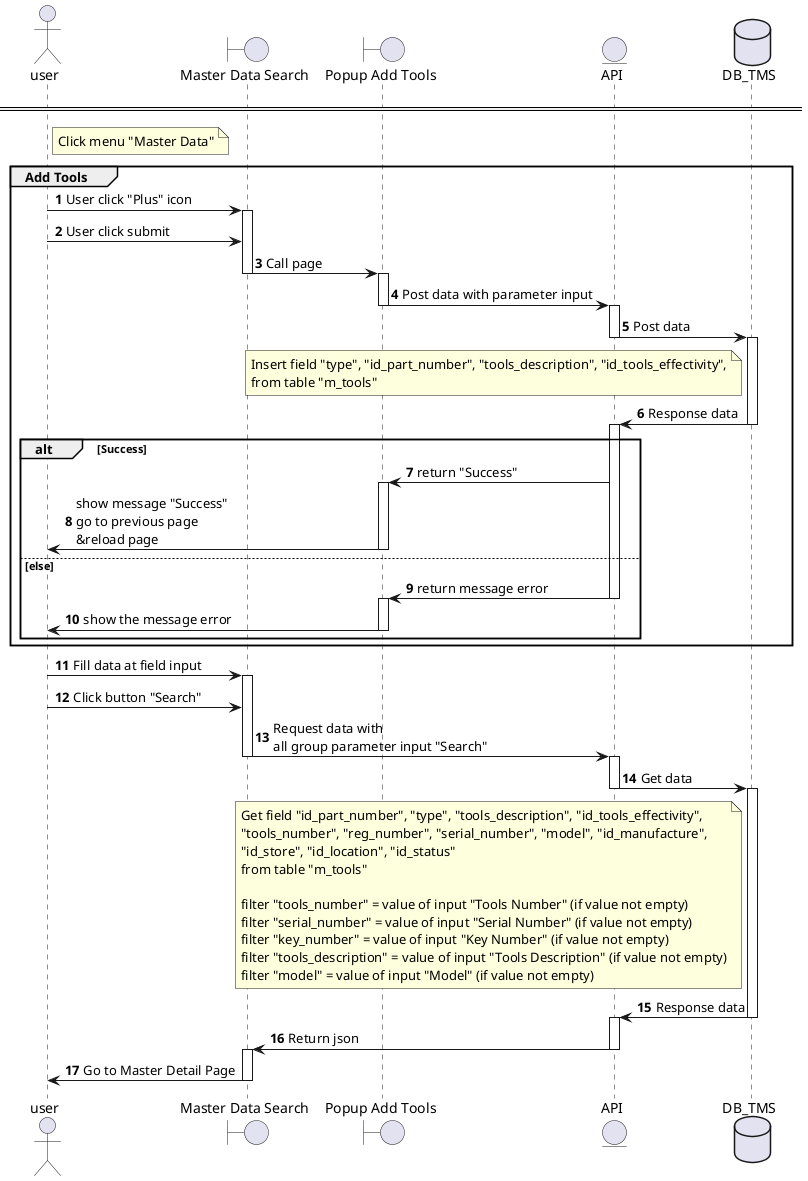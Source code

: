 @startuml

actor user
boundary "Master Data Search" as ui
boundary "Popup Add Tools" as ui2
entity "API" as api
database "DB_TMS" as DB_TMS

autonumber

====
note right of user
Click menu "Master Data"
endnote

group Add Tools
user -> ui : User click "Plus" icon
activate ui
user -> ui : User click submit
ui -> ui2 : Call page
deactivate ui
activate ui2
ui2 -> api : Post data with parameter input
deactivate ui2
activate api
api -> DB_TMS : Post data
deactivate api
activate DB_TMS
note left of DB_TMS
Insert field "type", "id_part_number", "tools_description", "id_tools_effectivity",
from table "m_tools"
endnote
DB_TMS -> api : Response data
deactivate DB_TMS
activate api
alt Success
    ui2 <- api : return "Success"
    activate ui2
    user <- ui2 : show message "Success" \ngo to previous page\n&reload page
    deactivate ui2
else else
    ui2 <- api : return message error
    deactivate api
    activate ui2
    user <- ui2 : show the message error
    deactivate ui2
end
end

user -> ui : Fill data at field input
activate ui
user -> ui : Click button "Search"
ui -> api : Request data with \nall group parameter input "Search"
deactivate ui
activate api
api -> DB_TMS : Get data
deactivate api
activate DB_TMS
note left of DB_TMS
Get field "id_part_number", "type", "tools_description", "id_tools_effectivity",
"tools_number", "reg_number", "serial_number", "model", "id_manufacture",
"id_store", "id_location", "id_status"
from table "m_tools"

filter "tools_number" = value of input "Tools Number" (if value not empty)
filter "serial_number" = value of input "Serial Number" (if value not empty)
filter "key_number" = value of input "Key Number" (if value not empty)
filter "tools_description" = value of input "Tools Description" (if value not empty)
filter "model" = value of input "Model" (if value not empty)
endnote
DB_TMS -> api : Response data
deactivate DB_TMS
activate api
api -> ui : Return json
deactivate api
activate ui
ui -> user : Go to Master Detail Page
deactivate ui

@enduml